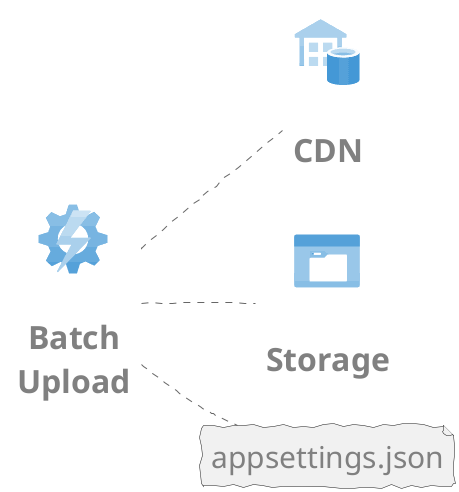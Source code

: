 # Hello

1. Hello, world!

@startuml

!include <azure/AzureCommon.puml>
!include <azure/AzureSimplified.puml>
!include <azure/Management/AzureAutomation.puml>
!include <azure/Storage/AzureDataLakeStorage.puml>
!include <azure/Databases/AzureDatabaseForPostgreSQL.puml>
!include <azure/Storage/AzureFileStorage.puml>
!include <azure/Web/AzureCDN.puml>
!include <azure/Databases/AzureSqlStretchDatabase.puml>

!include <cloudinsight/windows>

left to right direction

skinparam handwritten true
' skinparam monochrome true
' skinparam packageStyle rect
' skinparam defaultFontName Habel
skinparam defaultFontName Plume
skinparam defaultFontSize 30
skinparam defaultFontColor Grey
skinparam shadowing false

' skinparam RectangleFontName Impact
' skinparam RectangleFontColor Orange
' skinparam RectangleFontSize 20
' skinparam RectangleBackgroundColor White
' skinparam RectangleBorderColor White
' skinparam RectangleShadowing false

AzureSqlStretchDatabase(cdn, "CDN", "")
AzureFileStorage(storage, "Storage", "")
AzureAutomation(batch, "Batch Upload", "")

file "appsettings.json" as file

batch .. cdn
batch .. file
batch .. storage


@enduml